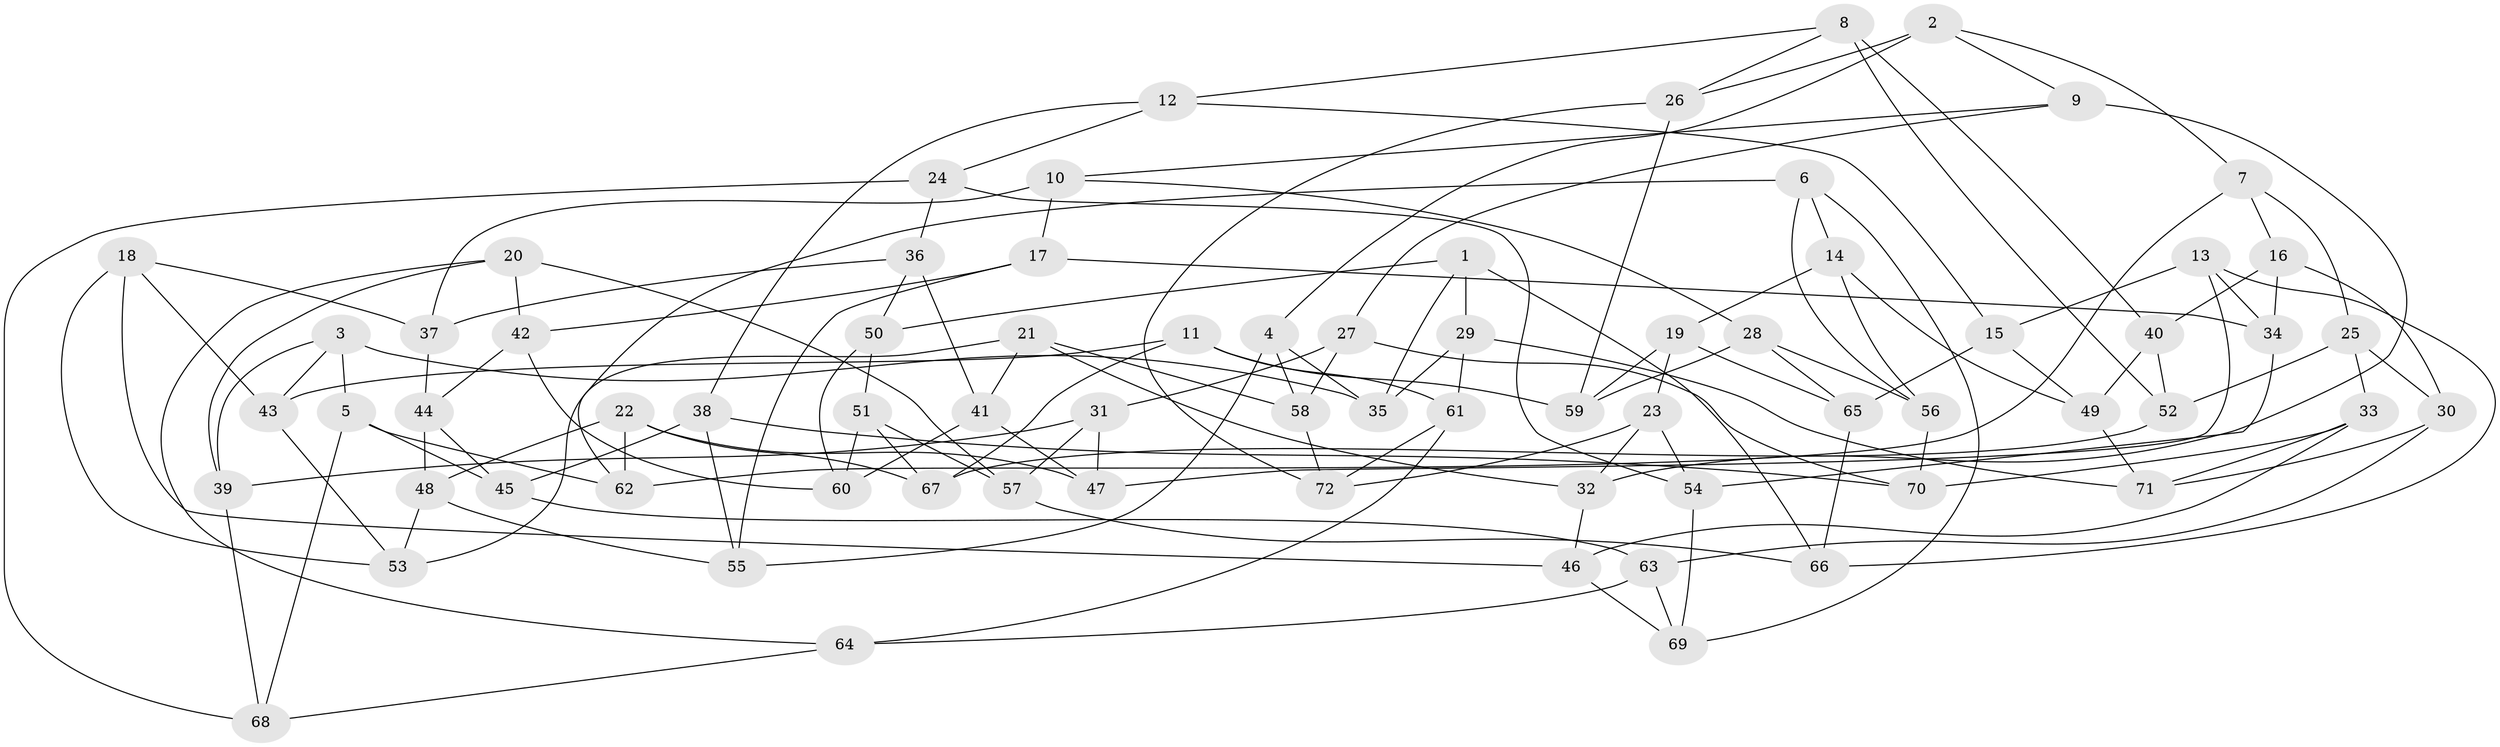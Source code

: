 // coarse degree distribution, {8: 0.1111111111111111, 4: 0.5833333333333334, 3: 0.1111111111111111, 10: 0.08333333333333333, 9: 0.05555555555555555, 5: 0.027777777777777776, 7: 0.027777777777777776}
// Generated by graph-tools (version 1.1) at 2025/53/03/04/25 22:53:41]
// undirected, 72 vertices, 144 edges
graph export_dot {
  node [color=gray90,style=filled];
  1;
  2;
  3;
  4;
  5;
  6;
  7;
  8;
  9;
  10;
  11;
  12;
  13;
  14;
  15;
  16;
  17;
  18;
  19;
  20;
  21;
  22;
  23;
  24;
  25;
  26;
  27;
  28;
  29;
  30;
  31;
  32;
  33;
  34;
  35;
  36;
  37;
  38;
  39;
  40;
  41;
  42;
  43;
  44;
  45;
  46;
  47;
  48;
  49;
  50;
  51;
  52;
  53;
  54;
  55;
  56;
  57;
  58;
  59;
  60;
  61;
  62;
  63;
  64;
  65;
  66;
  67;
  68;
  69;
  70;
  71;
  72;
  1 -- 66;
  1 -- 29;
  1 -- 50;
  1 -- 35;
  2 -- 26;
  2 -- 4;
  2 -- 9;
  2 -- 7;
  3 -- 39;
  3 -- 35;
  3 -- 43;
  3 -- 5;
  4 -- 58;
  4 -- 35;
  4 -- 55;
  5 -- 62;
  5 -- 45;
  5 -- 68;
  6 -- 69;
  6 -- 14;
  6 -- 53;
  6 -- 56;
  7 -- 62;
  7 -- 25;
  7 -- 16;
  8 -- 26;
  8 -- 52;
  8 -- 40;
  8 -- 12;
  9 -- 10;
  9 -- 27;
  9 -- 32;
  10 -- 28;
  10 -- 37;
  10 -- 17;
  11 -- 43;
  11 -- 59;
  11 -- 61;
  11 -- 67;
  12 -- 38;
  12 -- 24;
  12 -- 15;
  13 -- 15;
  13 -- 66;
  13 -- 34;
  13 -- 47;
  14 -- 49;
  14 -- 56;
  14 -- 19;
  15 -- 49;
  15 -- 65;
  16 -- 34;
  16 -- 30;
  16 -- 40;
  17 -- 55;
  17 -- 42;
  17 -- 34;
  18 -- 43;
  18 -- 37;
  18 -- 53;
  18 -- 46;
  19 -- 65;
  19 -- 59;
  19 -- 23;
  20 -- 64;
  20 -- 39;
  20 -- 42;
  20 -- 57;
  21 -- 58;
  21 -- 62;
  21 -- 32;
  21 -- 41;
  22 -- 67;
  22 -- 47;
  22 -- 62;
  22 -- 48;
  23 -- 32;
  23 -- 72;
  23 -- 54;
  24 -- 36;
  24 -- 54;
  24 -- 68;
  25 -- 52;
  25 -- 33;
  25 -- 30;
  26 -- 59;
  26 -- 72;
  27 -- 70;
  27 -- 58;
  27 -- 31;
  28 -- 56;
  28 -- 65;
  28 -- 59;
  29 -- 35;
  29 -- 61;
  29 -- 71;
  30 -- 63;
  30 -- 71;
  31 -- 57;
  31 -- 39;
  31 -- 47;
  32 -- 46;
  33 -- 71;
  33 -- 46;
  33 -- 70;
  34 -- 54;
  36 -- 50;
  36 -- 41;
  36 -- 37;
  37 -- 44;
  38 -- 70;
  38 -- 45;
  38 -- 55;
  39 -- 68;
  40 -- 49;
  40 -- 52;
  41 -- 60;
  41 -- 47;
  42 -- 44;
  42 -- 60;
  43 -- 53;
  44 -- 45;
  44 -- 48;
  45 -- 63;
  46 -- 69;
  48 -- 53;
  48 -- 55;
  49 -- 71;
  50 -- 60;
  50 -- 51;
  51 -- 57;
  51 -- 67;
  51 -- 60;
  52 -- 67;
  54 -- 69;
  56 -- 70;
  57 -- 66;
  58 -- 72;
  61 -- 64;
  61 -- 72;
  63 -- 69;
  63 -- 64;
  64 -- 68;
  65 -- 66;
}
